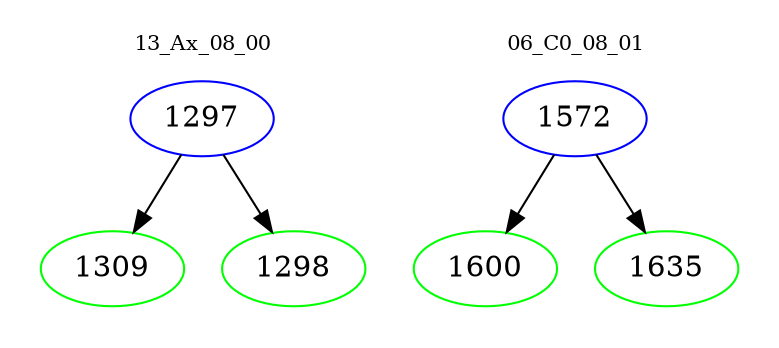 digraph{
subgraph cluster_0 {
color = white
label = "13_Ax_08_00";
fontsize=10;
T0_1297 [label="1297", color="blue"]
T0_1297 -> T0_1309 [color="black"]
T0_1309 [label="1309", color="green"]
T0_1297 -> T0_1298 [color="black"]
T0_1298 [label="1298", color="green"]
}
subgraph cluster_1 {
color = white
label = "06_C0_08_01";
fontsize=10;
T1_1572 [label="1572", color="blue"]
T1_1572 -> T1_1600 [color="black"]
T1_1600 [label="1600", color="green"]
T1_1572 -> T1_1635 [color="black"]
T1_1635 [label="1635", color="green"]
}
}
